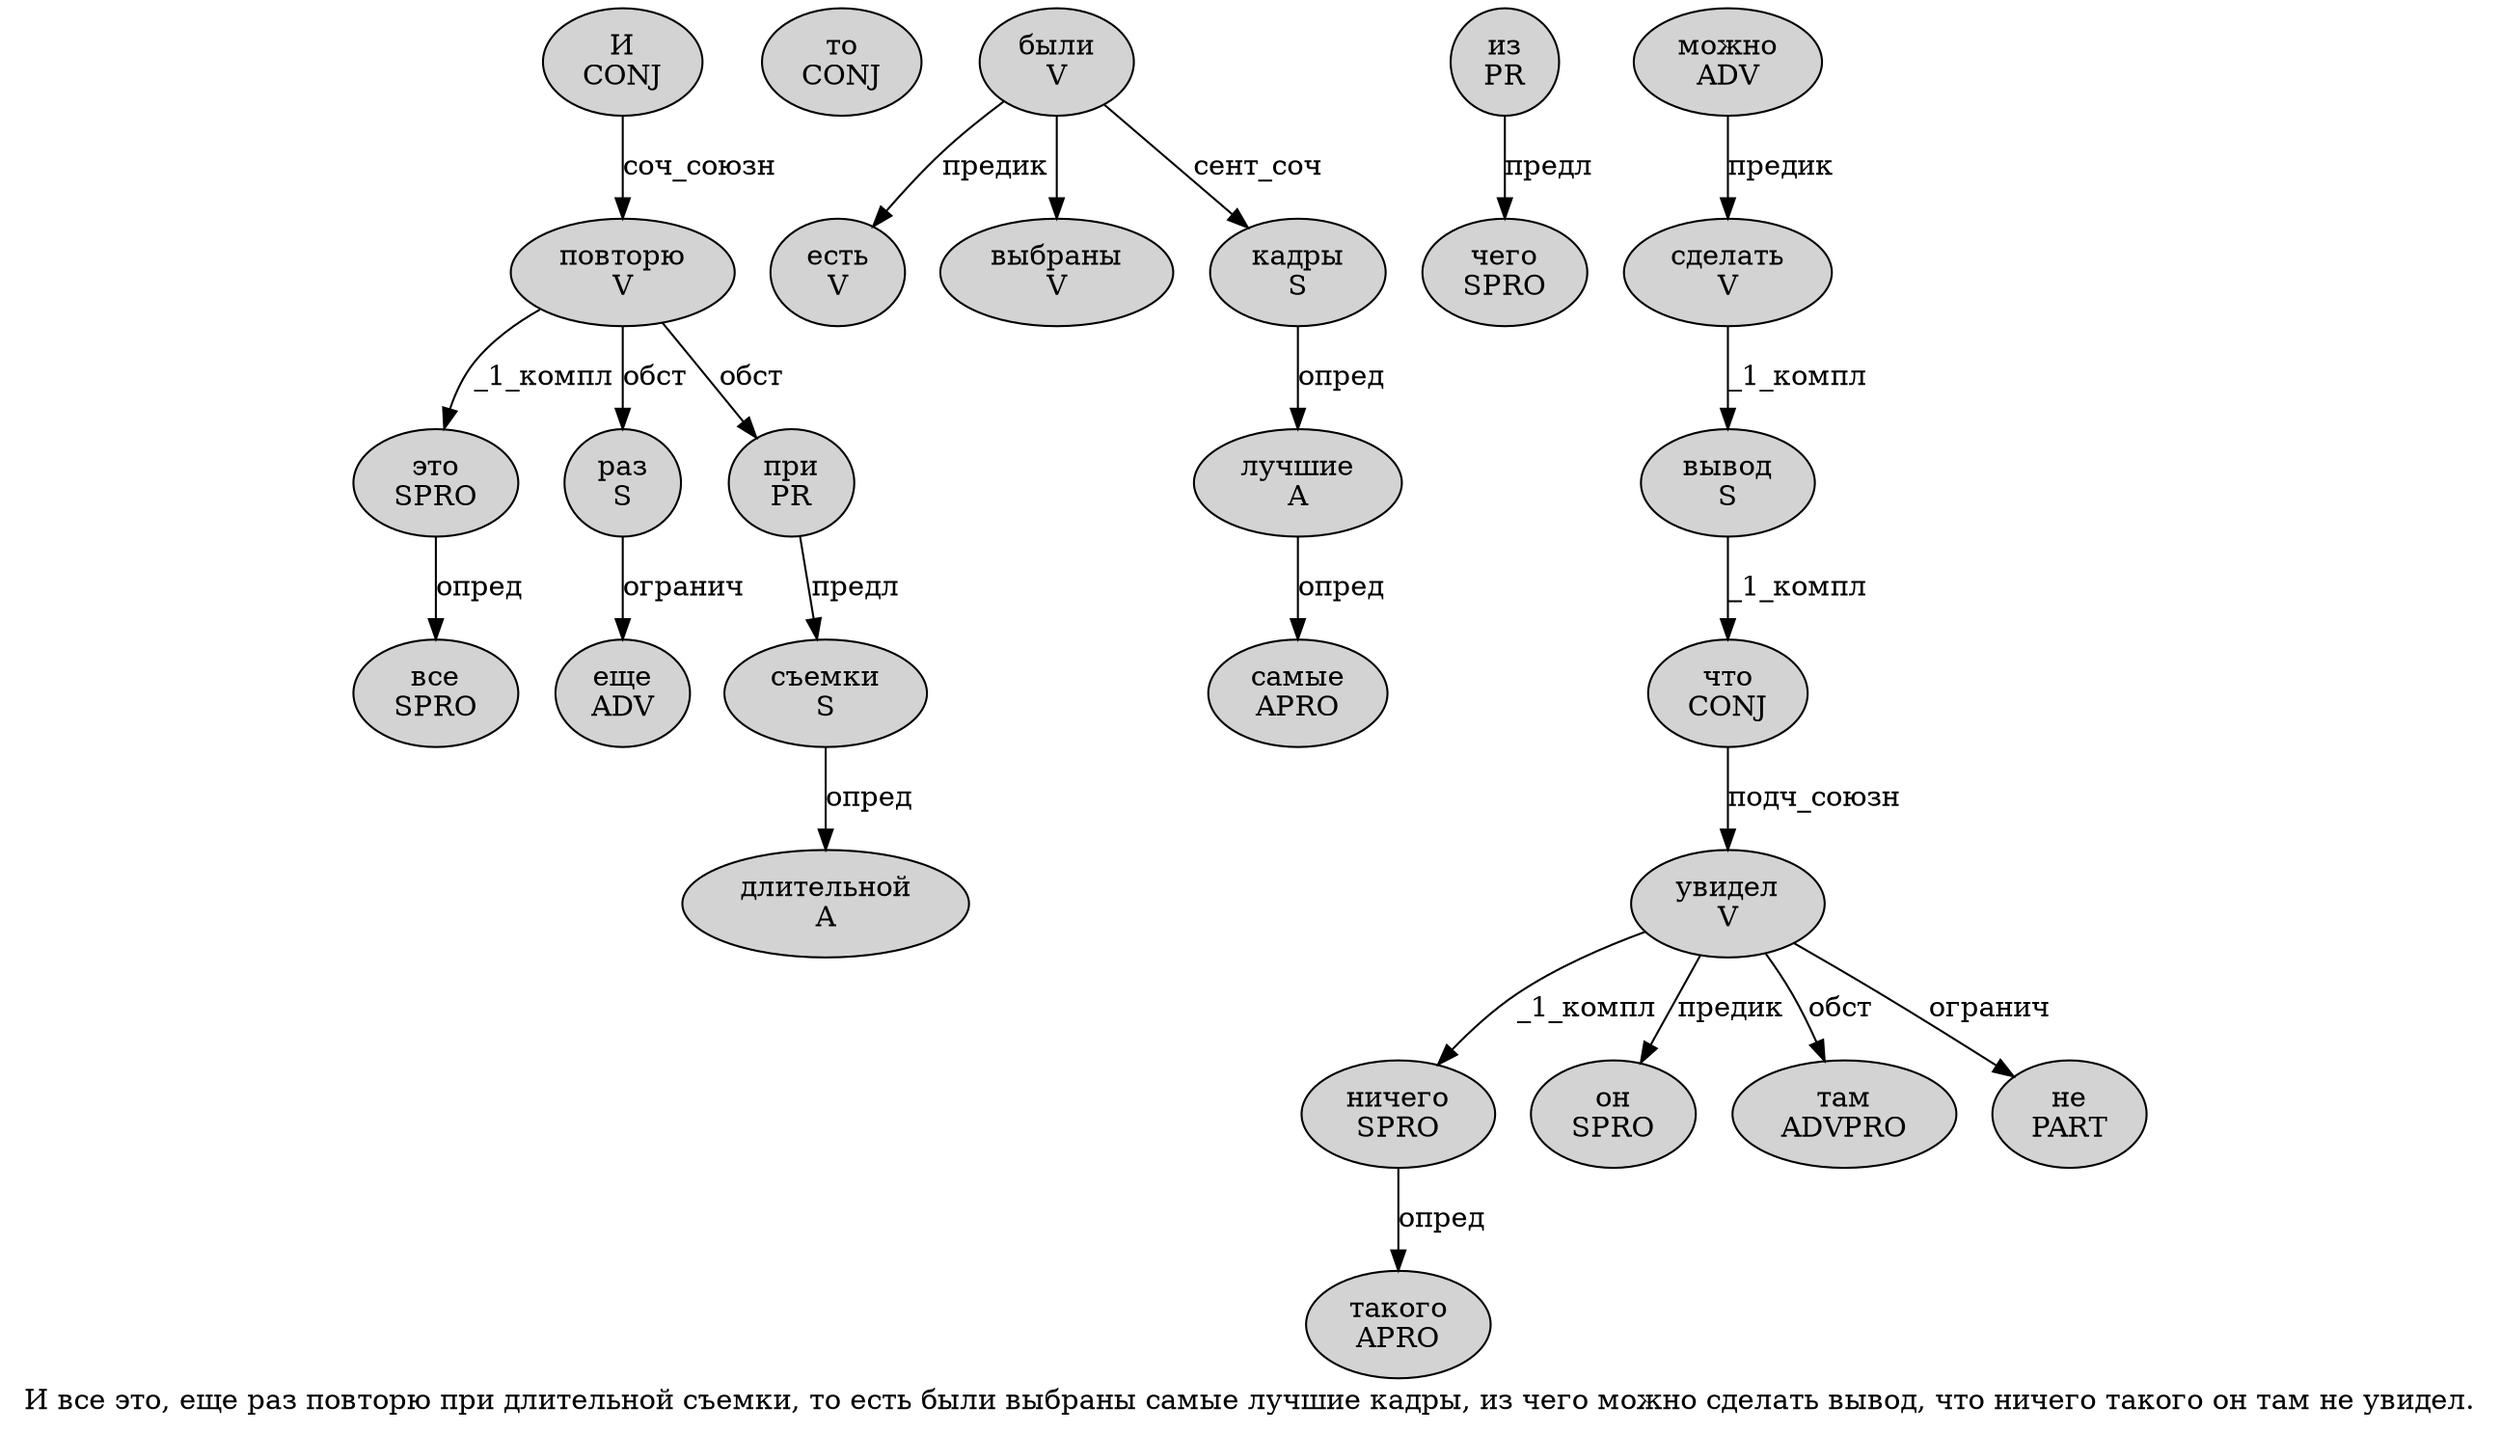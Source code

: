 digraph SENTENCE_2466 {
	graph [label="И все это, еще раз повторю при длительной съемки, то есть были выбраны самые лучшие кадры, из чего можно сделать вывод, что ничего такого он там не увидел."]
	node [style=filled]
		0 [label="И
CONJ" color="" fillcolor=lightgray penwidth=1 shape=ellipse]
		1 [label="все
SPRO" color="" fillcolor=lightgray penwidth=1 shape=ellipse]
		2 [label="это
SPRO" color="" fillcolor=lightgray penwidth=1 shape=ellipse]
		4 [label="еще
ADV" color="" fillcolor=lightgray penwidth=1 shape=ellipse]
		5 [label="раз
S" color="" fillcolor=lightgray penwidth=1 shape=ellipse]
		6 [label="повторю
V" color="" fillcolor=lightgray penwidth=1 shape=ellipse]
		7 [label="при
PR" color="" fillcolor=lightgray penwidth=1 shape=ellipse]
		8 [label="длительной
A" color="" fillcolor=lightgray penwidth=1 shape=ellipse]
		9 [label="съемки
S" color="" fillcolor=lightgray penwidth=1 shape=ellipse]
		11 [label="то
CONJ" color="" fillcolor=lightgray penwidth=1 shape=ellipse]
		12 [label="есть
V" color="" fillcolor=lightgray penwidth=1 shape=ellipse]
		13 [label="были
V" color="" fillcolor=lightgray penwidth=1 shape=ellipse]
		14 [label="выбраны
V" color="" fillcolor=lightgray penwidth=1 shape=ellipse]
		15 [label="самые
APRO" color="" fillcolor=lightgray penwidth=1 shape=ellipse]
		16 [label="лучшие
A" color="" fillcolor=lightgray penwidth=1 shape=ellipse]
		17 [label="кадры
S" color="" fillcolor=lightgray penwidth=1 shape=ellipse]
		19 [label="из
PR" color="" fillcolor=lightgray penwidth=1 shape=ellipse]
		20 [label="чего
SPRO" color="" fillcolor=lightgray penwidth=1 shape=ellipse]
		21 [label="можно
ADV" color="" fillcolor=lightgray penwidth=1 shape=ellipse]
		22 [label="сделать
V" color="" fillcolor=lightgray penwidth=1 shape=ellipse]
		23 [label="вывод
S" color="" fillcolor=lightgray penwidth=1 shape=ellipse]
		25 [label="что
CONJ" color="" fillcolor=lightgray penwidth=1 shape=ellipse]
		26 [label="ничего
SPRO" color="" fillcolor=lightgray penwidth=1 shape=ellipse]
		27 [label="такого
APRO" color="" fillcolor=lightgray penwidth=1 shape=ellipse]
		28 [label="он
SPRO" color="" fillcolor=lightgray penwidth=1 shape=ellipse]
		29 [label="там
ADVPRO" color="" fillcolor=lightgray penwidth=1 shape=ellipse]
		30 [label="не
PART" color="" fillcolor=lightgray penwidth=1 shape=ellipse]
		31 [label="увидел
V" color="" fillcolor=lightgray penwidth=1 shape=ellipse]
			5 -> 4 [label="огранич"]
			0 -> 6 [label="соч_союзн"]
			31 -> 26 [label="_1_компл"]
			31 -> 28 [label="предик"]
			31 -> 29 [label="обст"]
			31 -> 30 [label="огранич"]
			2 -> 1 [label="опред"]
			22 -> 23 [label="_1_компл"]
			13 -> 12 [label="предик"]
			13 -> 14
			13 -> 17 [label="сент_соч"]
			25 -> 31 [label="подч_союзн"]
			6 -> 2 [label="_1_компл"]
			6 -> 5 [label="обст"]
			6 -> 7 [label="обст"]
			16 -> 15 [label="опред"]
			9 -> 8 [label="опред"]
			26 -> 27 [label="опред"]
			23 -> 25 [label="_1_компл"]
			21 -> 22 [label="предик"]
			19 -> 20 [label="предл"]
			7 -> 9 [label="предл"]
			17 -> 16 [label="опред"]
}